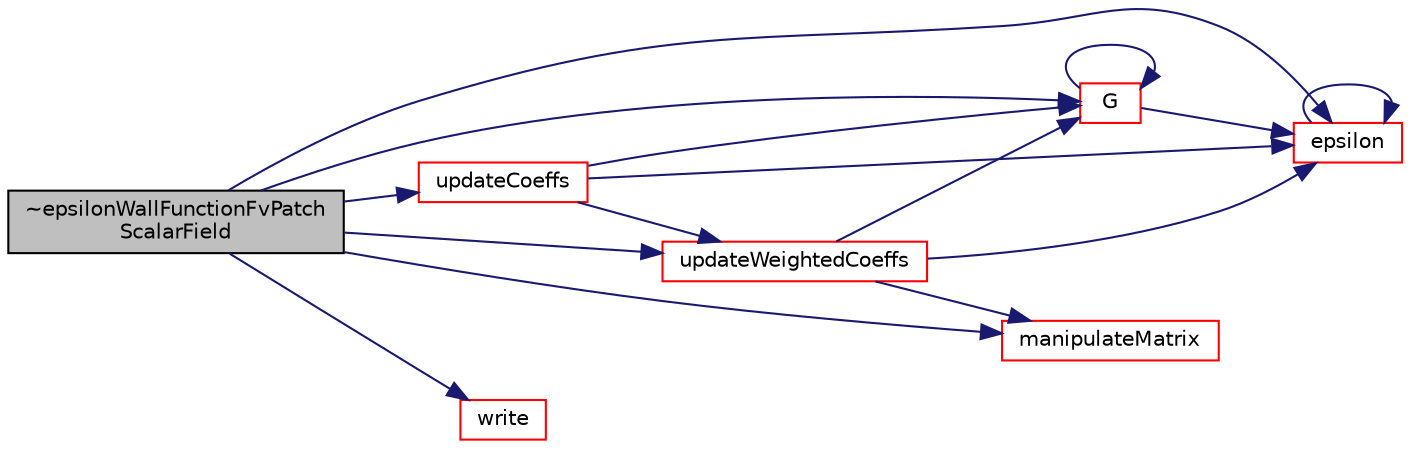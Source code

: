 digraph "~epsilonWallFunctionFvPatchScalarField"
{
  bgcolor="transparent";
  edge [fontname="Helvetica",fontsize="10",labelfontname="Helvetica",labelfontsize="10"];
  node [fontname="Helvetica",fontsize="10",shape=record];
  rankdir="LR";
  Node1 [label="~epsilonWallFunctionFvPatch\lScalarField",height=0.2,width=0.4,color="black", fillcolor="grey75", style="filled", fontcolor="black"];
  Node1 -> Node2 [color="midnightblue",fontsize="10",style="solid",fontname="Helvetica"];
  Node2 [label="epsilon",height=0.2,width=0.4,color="red",URL="$a00667.html#aee152a883b06c60cb9cb233b9773942f",tooltip="Return non-const access to the master&#39;s epsilon field. "];
  Node2 -> Node2 [color="midnightblue",fontsize="10",style="solid",fontname="Helvetica"];
  Node1 -> Node3 [color="midnightblue",fontsize="10",style="solid",fontname="Helvetica"];
  Node3 [label="G",height=0.2,width=0.4,color="red",URL="$a00667.html#aafc30a8b8cdbb2115df92328cf45d5ad",tooltip="Return non-const access to the master&#39;s G field. "];
  Node3 -> Node3 [color="midnightblue",fontsize="10",style="solid",fontname="Helvetica"];
  Node3 -> Node2 [color="midnightblue",fontsize="10",style="solid",fontname="Helvetica"];
  Node1 -> Node4 [color="midnightblue",fontsize="10",style="solid",fontname="Helvetica"];
  Node4 [label="manipulateMatrix",height=0.2,width=0.4,color="red",URL="$a00667.html#a3f0cafc1e1afd9a71ada8385e3fa343a",tooltip="Manipulate matrix. "];
  Node1 -> Node5 [color="midnightblue",fontsize="10",style="solid",fontname="Helvetica"];
  Node5 [label="updateCoeffs",height=0.2,width=0.4,color="red",URL="$a00667.html#a7e24eafac629d3733181cd942d4c902f",tooltip="Update the coefficients associated with the patch field. "];
  Node5 -> Node3 [color="midnightblue",fontsize="10",style="solid",fontname="Helvetica"];
  Node5 -> Node2 [color="midnightblue",fontsize="10",style="solid",fontname="Helvetica"];
  Node5 -> Node6 [color="midnightblue",fontsize="10",style="solid",fontname="Helvetica"];
  Node6 [label="updateWeightedCoeffs",height=0.2,width=0.4,color="red",URL="$a00667.html#abdb19742355ced144cd0033d4c5b1e35",tooltip="Update the coefficients associated with the patch field. "];
  Node6 -> Node3 [color="midnightblue",fontsize="10",style="solid",fontname="Helvetica"];
  Node6 -> Node2 [color="midnightblue",fontsize="10",style="solid",fontname="Helvetica"];
  Node6 -> Node4 [color="midnightblue",fontsize="10",style="solid",fontname="Helvetica"];
  Node1 -> Node6 [color="midnightblue",fontsize="10",style="solid",fontname="Helvetica"];
  Node1 -> Node7 [color="midnightblue",fontsize="10",style="solid",fontname="Helvetica"];
  Node7 [label="write",height=0.2,width=0.4,color="red",URL="$a00667.html#a0941061ad5a26be83b4107d05750ace6",tooltip="Write. "];
}
